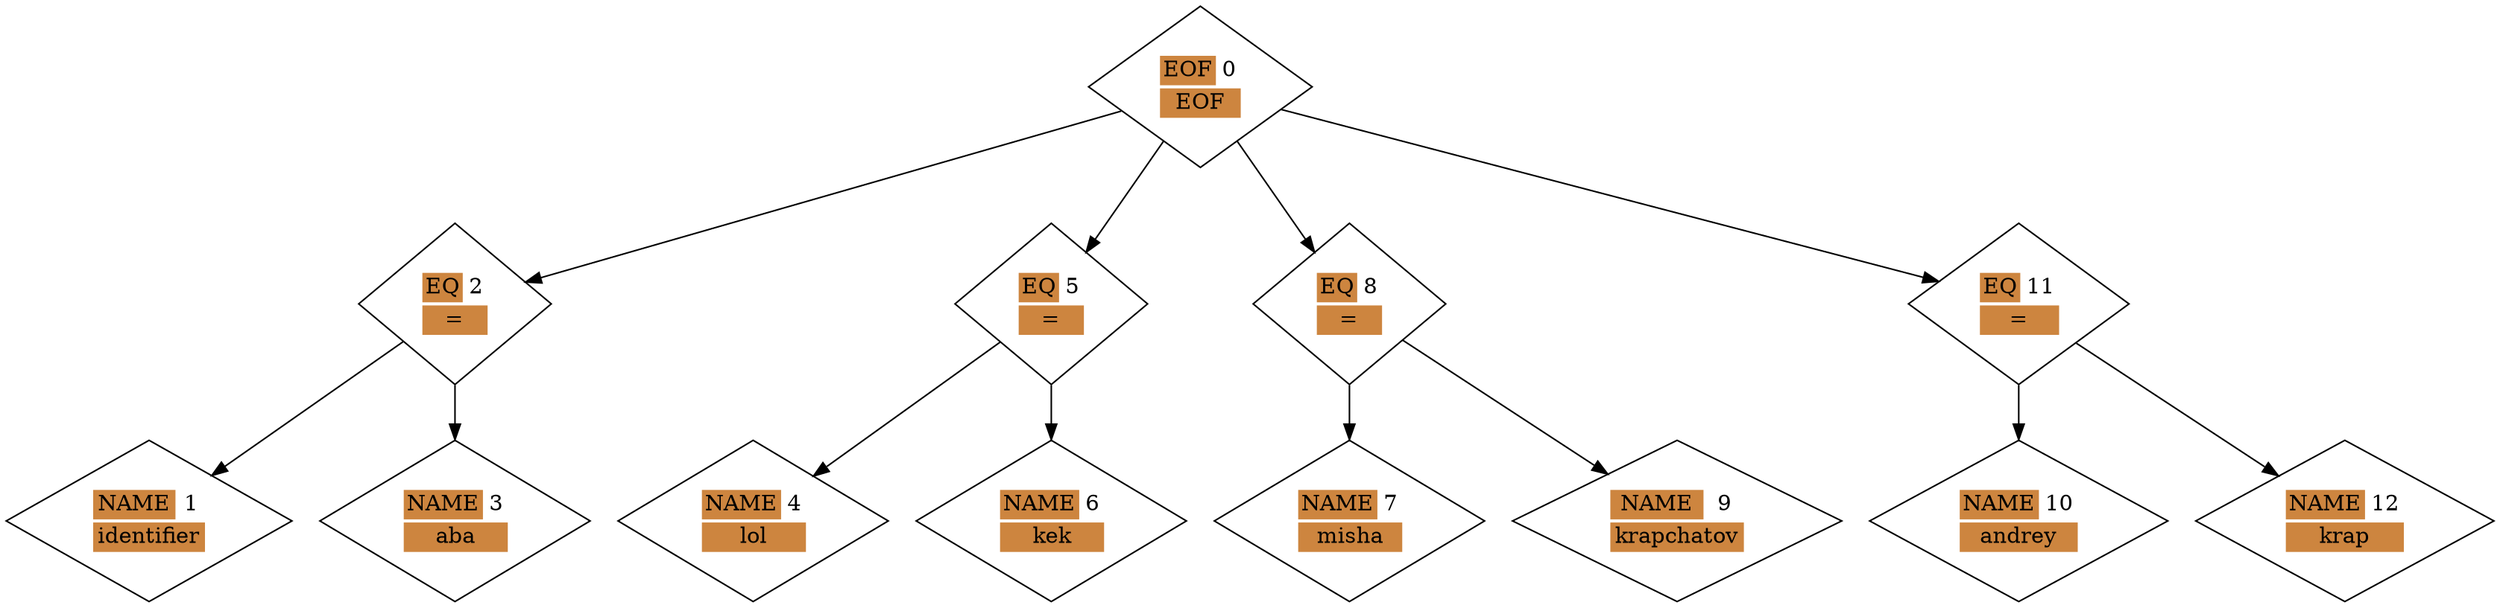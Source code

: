 digraph G{
	n0 [shape=diamond label=<
		<table border="0">
			<tr><td colspan="1" bgcolor="Peru">EOF</td><td>0</td></tr>
			<tr><td colspan="2" bgcolor="Peru">EOF</td></tr>
		</table>
	>]

	n2 [shape=diamond label=<
		<table border="0">
			<tr><td colspan="1" bgcolor="Peru">EQ</td><td>2</td></tr>
			<tr><td colspan="2" bgcolor="Peru">=</td></tr>
		</table>
	>]

	n1 [shape=diamond label=<
		<table border="0">
			<tr><td colspan="1" bgcolor="Peru">NAME</td><td>1</td></tr>
			<tr><td colspan="2" bgcolor="Peru">identifier</td></tr>
		</table>
	>]

	n3 [shape=diamond label=<
		<table border="0">
			<tr><td colspan="1" bgcolor="Peru">NAME</td><td>3</td></tr>
			<tr><td colspan="2" bgcolor="Peru">aba</td></tr>
		</table>
	>]

	n5 [shape=diamond label=<
		<table border="0">
			<tr><td colspan="1" bgcolor="Peru">EQ</td><td>5</td></tr>
			<tr><td colspan="2" bgcolor="Peru">=</td></tr>
		</table>
	>]

	n4 [shape=diamond label=<
		<table border="0">
			<tr><td colspan="1" bgcolor="Peru">NAME</td><td>4</td></tr>
			<tr><td colspan="2" bgcolor="Peru">lol</td></tr>
		</table>
	>]

	n6 [shape=diamond label=<
		<table border="0">
			<tr><td colspan="1" bgcolor="Peru">NAME</td><td>6</td></tr>
			<tr><td colspan="2" bgcolor="Peru">kek</td></tr>
		</table>
	>]

	n8 [shape=diamond label=<
		<table border="0">
			<tr><td colspan="1" bgcolor="Peru">EQ</td><td>8</td></tr>
			<tr><td colspan="2" bgcolor="Peru">=</td></tr>
		</table>
	>]

	n7 [shape=diamond label=<
		<table border="0">
			<tr><td colspan="1" bgcolor="Peru">NAME</td><td>7</td></tr>
			<tr><td colspan="2" bgcolor="Peru">misha</td></tr>
		</table>
	>]

	n9 [shape=diamond label=<
		<table border="0">
			<tr><td colspan="1" bgcolor="Peru">NAME</td><td>9</td></tr>
			<tr><td colspan="2" bgcolor="Peru">krapchatov</td></tr>
		</table>
	>]

	n11 [shape=diamond label=<
		<table border="0">
			<tr><td colspan="1" bgcolor="Peru">EQ</td><td>11</td></tr>
			<tr><td colspan="2" bgcolor="Peru">=</td></tr>
		</table>
	>]

	n10 [shape=diamond label=<
		<table border="0">
			<tr><td colspan="1" bgcolor="Peru">NAME</td><td>10</td></tr>
			<tr><td colspan="2" bgcolor="Peru">andrey</td></tr>
		</table>
	>]

	n12 [shape=diamond label=<
		<table border="0">
			<tr><td colspan="1" bgcolor="Peru">NAME</td><td>12</td></tr>
			<tr><td colspan="2" bgcolor="Peru">krap</td></tr>
		</table>
	>]

	n0 -> n2
	n0 -> n5
	n0 -> n8
	n0 -> n11
	n2 -> n1
	n2 -> n3
	n5 -> n4
	n5 -> n6
	n8 -> n7
	n8 -> n9
	n11 -> n10
	n11 -> n12
}
